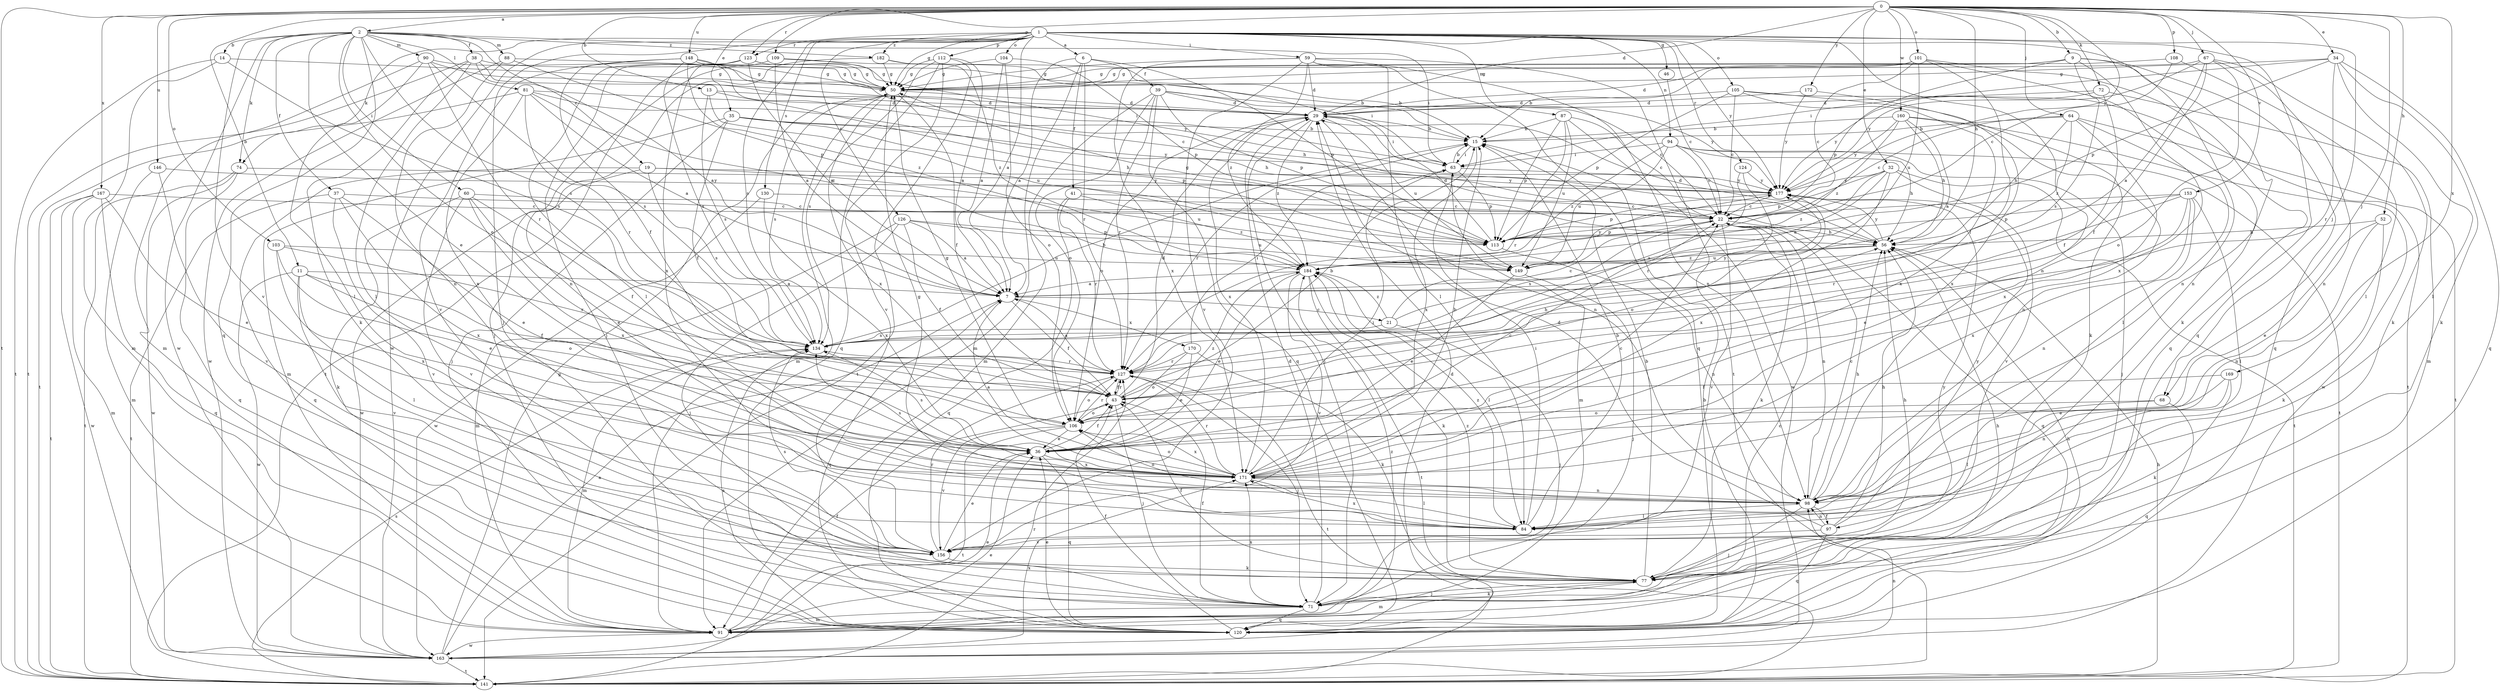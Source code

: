 strict digraph  {
0;
1;
2;
6;
7;
9;
11;
13;
14;
15;
19;
21;
22;
29;
32;
34;
35;
36;
37;
38;
39;
41;
43;
46;
50;
52;
56;
59;
60;
63;
64;
67;
68;
71;
72;
74;
77;
81;
84;
87;
88;
90;
91;
94;
97;
98;
101;
103;
104;
105;
106;
108;
109;
112;
113;
120;
123;
124;
126;
127;
130;
134;
141;
146;
148;
149;
153;
156;
160;
163;
167;
169;
170;
171;
172;
177;
182;
184;
0 -> 2  [label=a];
0 -> 9  [label=b];
0 -> 11  [label=b];
0 -> 13  [label=b];
0 -> 29  [label=d];
0 -> 32  [label=e];
0 -> 34  [label=e];
0 -> 35  [label=e];
0 -> 52  [label=h];
0 -> 56  [label=h];
0 -> 64  [label=j];
0 -> 67  [label=j];
0 -> 68  [label=j];
0 -> 72  [label=k];
0 -> 101  [label=o];
0 -> 103  [label=o];
0 -> 108  [label=p];
0 -> 109  [label=p];
0 -> 123  [label=r];
0 -> 141  [label=t];
0 -> 146  [label=u];
0 -> 148  [label=u];
0 -> 153  [label=v];
0 -> 160  [label=w];
0 -> 167  [label=x];
0 -> 169  [label=x];
0 -> 172  [label=y];
0 -> 177  [label=y];
1 -> 6  [label=a];
1 -> 7  [label=a];
1 -> 46  [label=g];
1 -> 50  [label=g];
1 -> 59  [label=i];
1 -> 68  [label=j];
1 -> 71  [label=j];
1 -> 74  [label=k];
1 -> 87  [label=m];
1 -> 94  [label=n];
1 -> 97  [label=n];
1 -> 98  [label=n];
1 -> 104  [label=o];
1 -> 105  [label=o];
1 -> 112  [label=p];
1 -> 120  [label=q];
1 -> 123  [label=r];
1 -> 124  [label=r];
1 -> 126  [label=r];
1 -> 130  [label=s];
1 -> 134  [label=s];
1 -> 163  [label=w];
1 -> 177  [label=y];
1 -> 182  [label=z];
2 -> 14  [label=b];
2 -> 19  [label=c];
2 -> 36  [label=e];
2 -> 37  [label=f];
2 -> 38  [label=f];
2 -> 60  [label=i];
2 -> 63  [label=i];
2 -> 74  [label=k];
2 -> 81  [label=l];
2 -> 88  [label=m];
2 -> 90  [label=m];
2 -> 106  [label=o];
2 -> 120  [label=q];
2 -> 134  [label=s];
2 -> 156  [label=v];
2 -> 163  [label=w];
2 -> 182  [label=z];
6 -> 7  [label=a];
6 -> 39  [label=f];
6 -> 41  [label=f];
6 -> 91  [label=m];
6 -> 113  [label=p];
6 -> 127  [label=r];
7 -> 21  [label=c];
7 -> 43  [label=f];
7 -> 120  [label=q];
7 -> 170  [label=x];
9 -> 15  [label=b];
9 -> 50  [label=g];
9 -> 98  [label=n];
9 -> 113  [label=p];
9 -> 120  [label=q];
9 -> 134  [label=s];
9 -> 171  [label=x];
11 -> 7  [label=a];
11 -> 43  [label=f];
11 -> 84  [label=l];
11 -> 106  [label=o];
11 -> 156  [label=v];
11 -> 163  [label=w];
13 -> 29  [label=d];
13 -> 56  [label=h];
13 -> 134  [label=s];
13 -> 149  [label=u];
14 -> 50  [label=g];
14 -> 91  [label=m];
14 -> 134  [label=s];
14 -> 141  [label=t];
15 -> 63  [label=i];
15 -> 127  [label=r];
15 -> 171  [label=x];
19 -> 120  [label=q];
19 -> 134  [label=s];
19 -> 149  [label=u];
19 -> 163  [label=w];
19 -> 177  [label=y];
21 -> 22  [label=c];
21 -> 71  [label=j];
21 -> 134  [label=s];
21 -> 177  [label=y];
21 -> 184  [label=z];
22 -> 56  [label=h];
22 -> 77  [label=k];
22 -> 98  [label=n];
22 -> 113  [label=p];
22 -> 120  [label=q];
22 -> 134  [label=s];
22 -> 156  [label=v];
29 -> 15  [label=b];
29 -> 63  [label=i];
29 -> 71  [label=j];
29 -> 98  [label=n];
29 -> 106  [label=o];
29 -> 149  [label=u];
29 -> 171  [label=x];
29 -> 184  [label=z];
32 -> 7  [label=a];
32 -> 113  [label=p];
32 -> 141  [label=t];
32 -> 156  [label=v];
32 -> 171  [label=x];
32 -> 177  [label=y];
32 -> 184  [label=z];
34 -> 50  [label=g];
34 -> 63  [label=i];
34 -> 77  [label=k];
34 -> 84  [label=l];
34 -> 113  [label=p];
34 -> 120  [label=q];
34 -> 127  [label=r];
35 -> 15  [label=b];
35 -> 43  [label=f];
35 -> 71  [label=j];
35 -> 91  [label=m];
35 -> 113  [label=p];
35 -> 177  [label=y];
36 -> 22  [label=c];
36 -> 43  [label=f];
36 -> 120  [label=q];
36 -> 134  [label=s];
36 -> 171  [label=x];
37 -> 22  [label=c];
37 -> 36  [label=e];
37 -> 141  [label=t];
37 -> 156  [label=v];
37 -> 171  [label=x];
38 -> 7  [label=a];
38 -> 50  [label=g];
38 -> 63  [label=i];
38 -> 77  [label=k];
38 -> 84  [label=l];
38 -> 141  [label=t];
39 -> 22  [label=c];
39 -> 29  [label=d];
39 -> 91  [label=m];
39 -> 106  [label=o];
39 -> 113  [label=p];
39 -> 120  [label=q];
39 -> 127  [label=r];
39 -> 177  [label=y];
41 -> 22  [label=c];
41 -> 120  [label=q];
41 -> 127  [label=r];
41 -> 184  [label=z];
43 -> 15  [label=b];
43 -> 29  [label=d];
43 -> 71  [label=j];
43 -> 106  [label=o];
43 -> 127  [label=r];
46 -> 22  [label=c];
50 -> 29  [label=d];
50 -> 43  [label=f];
50 -> 91  [label=m];
50 -> 134  [label=s];
50 -> 171  [label=x];
52 -> 36  [label=e];
52 -> 56  [label=h];
52 -> 77  [label=k];
52 -> 98  [label=n];
56 -> 29  [label=d];
56 -> 149  [label=u];
56 -> 177  [label=y];
56 -> 184  [label=z];
59 -> 29  [label=d];
59 -> 50  [label=g];
59 -> 84  [label=l];
59 -> 98  [label=n];
59 -> 120  [label=q];
59 -> 141  [label=t];
59 -> 156  [label=v];
59 -> 171  [label=x];
59 -> 184  [label=z];
60 -> 22  [label=c];
60 -> 36  [label=e];
60 -> 43  [label=f];
60 -> 77  [label=k];
60 -> 156  [label=v];
60 -> 171  [label=x];
63 -> 15  [label=b];
63 -> 91  [label=m];
63 -> 113  [label=p];
63 -> 177  [label=y];
64 -> 15  [label=b];
64 -> 22  [label=c];
64 -> 56  [label=h];
64 -> 84  [label=l];
64 -> 141  [label=t];
64 -> 171  [label=x];
64 -> 184  [label=z];
67 -> 7  [label=a];
67 -> 43  [label=f];
67 -> 50  [label=g];
67 -> 77  [label=k];
67 -> 98  [label=n];
67 -> 106  [label=o];
67 -> 177  [label=y];
68 -> 84  [label=l];
68 -> 106  [label=o];
68 -> 120  [label=q];
71 -> 29  [label=d];
71 -> 43  [label=f];
71 -> 56  [label=h];
71 -> 77  [label=k];
71 -> 91  [label=m];
71 -> 120  [label=q];
71 -> 171  [label=x];
72 -> 29  [label=d];
72 -> 43  [label=f];
72 -> 91  [label=m];
72 -> 177  [label=y];
74 -> 120  [label=q];
74 -> 141  [label=t];
74 -> 163  [label=w];
74 -> 177  [label=y];
77 -> 15  [label=b];
77 -> 43  [label=f];
77 -> 71  [label=j];
77 -> 91  [label=m];
77 -> 177  [label=y];
77 -> 184  [label=z];
81 -> 7  [label=a];
81 -> 29  [label=d];
81 -> 56  [label=h];
81 -> 127  [label=r];
81 -> 141  [label=t];
81 -> 171  [label=x];
81 -> 184  [label=z];
84 -> 15  [label=b];
84 -> 63  [label=i];
84 -> 171  [label=x];
84 -> 184  [label=z];
87 -> 15  [label=b];
87 -> 22  [label=c];
87 -> 113  [label=p];
87 -> 127  [label=r];
87 -> 149  [label=u];
87 -> 163  [label=w];
88 -> 50  [label=g];
88 -> 98  [label=n];
88 -> 113  [label=p];
88 -> 163  [label=w];
90 -> 29  [label=d];
90 -> 50  [label=g];
90 -> 84  [label=l];
90 -> 91  [label=m];
90 -> 127  [label=r];
90 -> 134  [label=s];
91 -> 22  [label=c];
91 -> 36  [label=e];
91 -> 43  [label=f];
91 -> 56  [label=h];
91 -> 163  [label=w];
91 -> 184  [label=z];
94 -> 22  [label=c];
94 -> 56  [label=h];
94 -> 63  [label=i];
94 -> 71  [label=j];
94 -> 141  [label=t];
94 -> 149  [label=u];
94 -> 184  [label=z];
97 -> 29  [label=d];
97 -> 56  [label=h];
97 -> 98  [label=n];
97 -> 120  [label=q];
97 -> 156  [label=v];
97 -> 177  [label=y];
98 -> 22  [label=c];
98 -> 50  [label=g];
98 -> 56  [label=h];
98 -> 71  [label=j];
98 -> 84  [label=l];
98 -> 106  [label=o];
98 -> 97  [label=f];
101 -> 22  [label=c];
101 -> 29  [label=d];
101 -> 43  [label=f];
101 -> 50  [label=g];
101 -> 77  [label=k];
101 -> 120  [label=q];
101 -> 149  [label=u];
103 -> 36  [label=e];
103 -> 127  [label=r];
103 -> 149  [label=u];
103 -> 171  [label=x];
104 -> 7  [label=a];
104 -> 50  [label=g];
104 -> 106  [label=o];
104 -> 113  [label=p];
105 -> 22  [label=c];
105 -> 29  [label=d];
105 -> 77  [label=k];
105 -> 113  [label=p];
105 -> 141  [label=t];
105 -> 171  [label=x];
106 -> 36  [label=e];
106 -> 50  [label=g];
106 -> 127  [label=r];
106 -> 141  [label=t];
106 -> 156  [label=v];
106 -> 171  [label=x];
106 -> 184  [label=z];
108 -> 22  [label=c];
108 -> 50  [label=g];
108 -> 84  [label=l];
109 -> 7  [label=a];
109 -> 50  [label=g];
109 -> 63  [label=i];
109 -> 71  [label=j];
112 -> 7  [label=a];
112 -> 50  [label=g];
112 -> 120  [label=q];
112 -> 134  [label=s];
112 -> 141  [label=t];
112 -> 156  [label=v];
113 -> 29  [label=d];
113 -> 50  [label=g];
113 -> 98  [label=n];
120 -> 29  [label=d];
120 -> 36  [label=e];
120 -> 43  [label=f];
120 -> 134  [label=s];
123 -> 7  [label=a];
123 -> 50  [label=g];
123 -> 71  [label=j];
123 -> 84  [label=l];
123 -> 141  [label=t];
123 -> 171  [label=x];
123 -> 177  [label=y];
124 -> 127  [label=r];
124 -> 134  [label=s];
124 -> 177  [label=y];
126 -> 7  [label=a];
126 -> 43  [label=f];
126 -> 71  [label=j];
126 -> 91  [label=m];
126 -> 113  [label=p];
126 -> 149  [label=u];
127 -> 7  [label=a];
127 -> 43  [label=f];
127 -> 56  [label=h];
127 -> 71  [label=j];
127 -> 106  [label=o];
127 -> 141  [label=t];
130 -> 22  [label=c];
130 -> 163  [label=w];
130 -> 171  [label=x];
134 -> 15  [label=b];
134 -> 91  [label=m];
134 -> 127  [label=r];
141 -> 56  [label=h];
141 -> 127  [label=r];
141 -> 134  [label=s];
146 -> 91  [label=m];
146 -> 156  [label=v];
146 -> 177  [label=y];
148 -> 15  [label=b];
148 -> 22  [label=c];
148 -> 43  [label=f];
148 -> 50  [label=g];
148 -> 56  [label=h];
148 -> 134  [label=s];
148 -> 156  [label=v];
148 -> 184  [label=z];
149 -> 36  [label=e];
149 -> 71  [label=j];
149 -> 177  [label=y];
153 -> 22  [label=c];
153 -> 36  [label=e];
153 -> 84  [label=l];
153 -> 98  [label=n];
153 -> 113  [label=p];
153 -> 127  [label=r];
153 -> 171  [label=x];
156 -> 36  [label=e];
156 -> 56  [label=h];
156 -> 77  [label=k];
156 -> 127  [label=r];
156 -> 134  [label=s];
160 -> 7  [label=a];
160 -> 15  [label=b];
160 -> 56  [label=h];
160 -> 98  [label=n];
160 -> 163  [label=w];
160 -> 177  [label=y];
160 -> 184  [label=z];
163 -> 7  [label=a];
163 -> 15  [label=b];
163 -> 36  [label=e];
163 -> 50  [label=g];
163 -> 98  [label=n];
163 -> 141  [label=t];
163 -> 171  [label=x];
167 -> 22  [label=c];
167 -> 36  [label=e];
167 -> 91  [label=m];
167 -> 120  [label=q];
167 -> 141  [label=t];
167 -> 163  [label=w];
169 -> 36  [label=e];
169 -> 43  [label=f];
169 -> 77  [label=k];
169 -> 98  [label=n];
170 -> 36  [label=e];
170 -> 63  [label=i];
170 -> 77  [label=k];
170 -> 106  [label=o];
170 -> 127  [label=r];
171 -> 7  [label=a];
171 -> 15  [label=b];
171 -> 22  [label=c];
171 -> 63  [label=i];
171 -> 84  [label=l];
171 -> 98  [label=n];
171 -> 106  [label=o];
171 -> 127  [label=r];
171 -> 134  [label=s];
172 -> 29  [label=d];
172 -> 171  [label=x];
172 -> 177  [label=y];
177 -> 22  [label=c];
177 -> 106  [label=o];
177 -> 113  [label=p];
182 -> 15  [label=b];
182 -> 50  [label=g];
182 -> 98  [label=n];
182 -> 184  [label=z];
184 -> 7  [label=a];
184 -> 36  [label=e];
184 -> 77  [label=k];
184 -> 84  [label=l];
184 -> 141  [label=t];
184 -> 156  [label=v];
}

